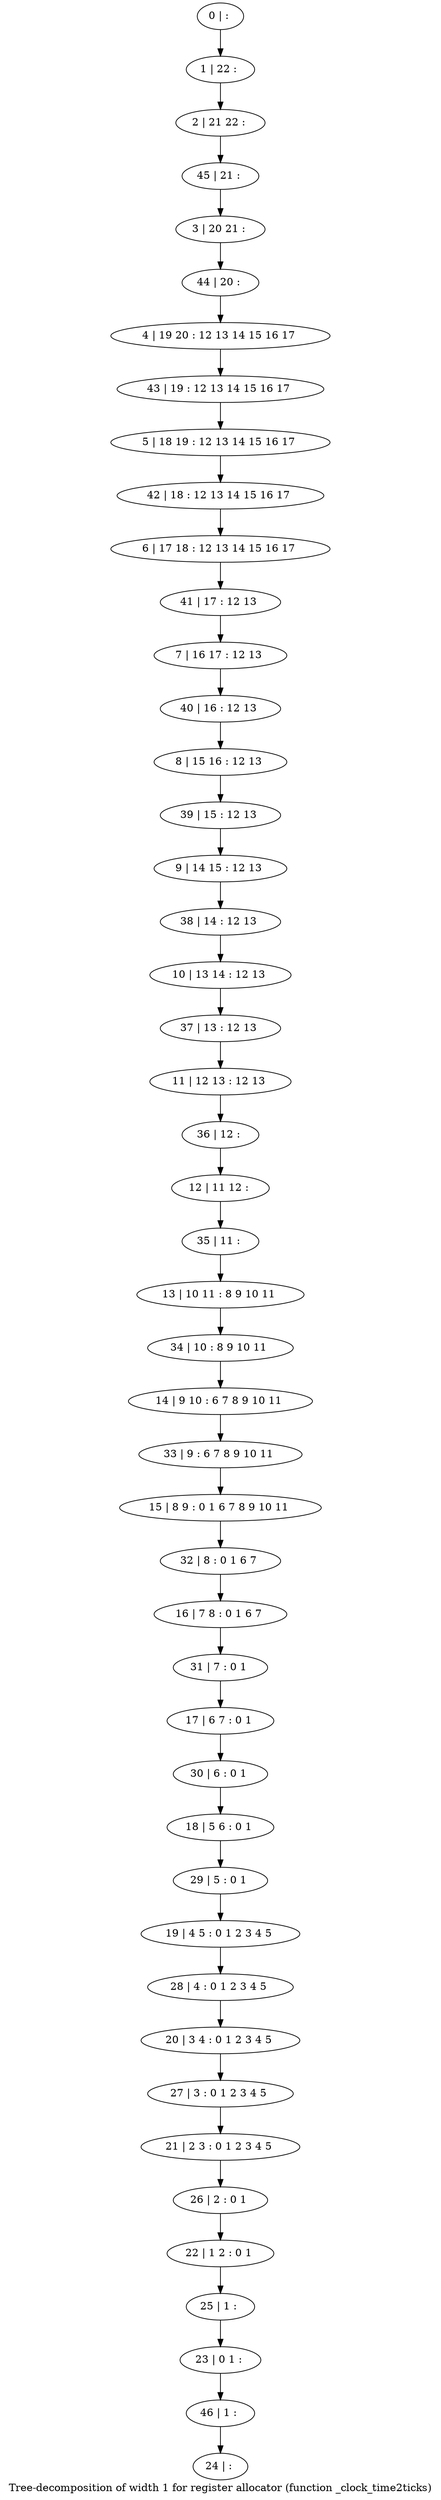 digraph G {
graph [label="Tree-decomposition of width 1 for register allocator (function _clock_time2ticks)"]
0[label="0 | : "];
1[label="1 | 22 : "];
2[label="2 | 21 22 : "];
3[label="3 | 20 21 : "];
4[label="4 | 19 20 : 12 13 14 15 16 17 "];
5[label="5 | 18 19 : 12 13 14 15 16 17 "];
6[label="6 | 17 18 : 12 13 14 15 16 17 "];
7[label="7 | 16 17 : 12 13 "];
8[label="8 | 15 16 : 12 13 "];
9[label="9 | 14 15 : 12 13 "];
10[label="10 | 13 14 : 12 13 "];
11[label="11 | 12 13 : 12 13 "];
12[label="12 | 11 12 : "];
13[label="13 | 10 11 : 8 9 10 11 "];
14[label="14 | 9 10 : 6 7 8 9 10 11 "];
15[label="15 | 8 9 : 0 1 6 7 8 9 10 11 "];
16[label="16 | 7 8 : 0 1 6 7 "];
17[label="17 | 6 7 : 0 1 "];
18[label="18 | 5 6 : 0 1 "];
19[label="19 | 4 5 : 0 1 2 3 4 5 "];
20[label="20 | 3 4 : 0 1 2 3 4 5 "];
21[label="21 | 2 3 : 0 1 2 3 4 5 "];
22[label="22 | 1 2 : 0 1 "];
23[label="23 | 0 1 : "];
24[label="24 | : "];
25[label="25 | 1 : "];
26[label="26 | 2 : 0 1 "];
27[label="27 | 3 : 0 1 2 3 4 5 "];
28[label="28 | 4 : 0 1 2 3 4 5 "];
29[label="29 | 5 : 0 1 "];
30[label="30 | 6 : 0 1 "];
31[label="31 | 7 : 0 1 "];
32[label="32 | 8 : 0 1 6 7 "];
33[label="33 | 9 : 6 7 8 9 10 11 "];
34[label="34 | 10 : 8 9 10 11 "];
35[label="35 | 11 : "];
36[label="36 | 12 : "];
37[label="37 | 13 : 12 13 "];
38[label="38 | 14 : 12 13 "];
39[label="39 | 15 : 12 13 "];
40[label="40 | 16 : 12 13 "];
41[label="41 | 17 : 12 13 "];
42[label="42 | 18 : 12 13 14 15 16 17 "];
43[label="43 | 19 : 12 13 14 15 16 17 "];
44[label="44 | 20 : "];
45[label="45 | 21 : "];
46[label="46 | 1 : "];
0->1 ;
1->2 ;
25->23 ;
22->25 ;
26->22 ;
21->26 ;
27->21 ;
20->27 ;
28->20 ;
19->28 ;
29->19 ;
18->29 ;
30->18 ;
17->30 ;
31->17 ;
16->31 ;
32->16 ;
15->32 ;
33->15 ;
14->33 ;
34->14 ;
13->34 ;
35->13 ;
12->35 ;
36->12 ;
11->36 ;
37->11 ;
10->37 ;
38->10 ;
9->38 ;
39->9 ;
8->39 ;
40->8 ;
7->40 ;
41->7 ;
6->41 ;
42->6 ;
5->42 ;
43->5 ;
4->43 ;
44->4 ;
3->44 ;
45->3 ;
2->45 ;
46->24 ;
23->46 ;
}
